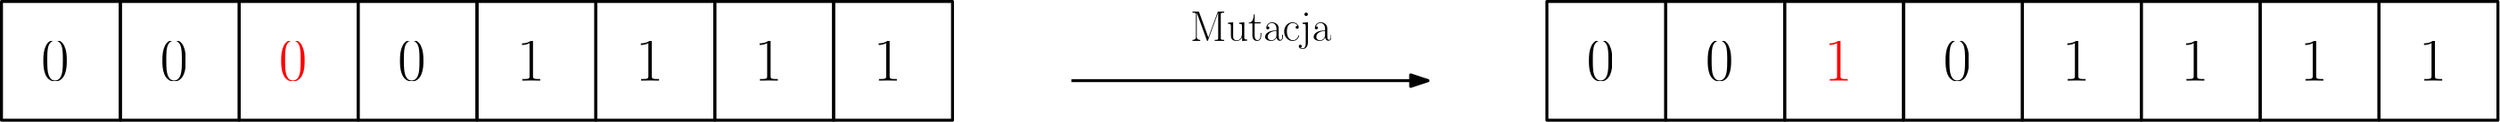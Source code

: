 <?xml version="1.0"?>
<!DOCTYPE ipe SYSTEM "ipe.dtd">
<ipe version="70206" creator="Ipe 7.2.7">
<info created="D:20191228213227" modified="D:20191228222044"/>
<ipestyle name="basic">
<symbol name="arrow/arc(spx)">
<path stroke="sym-stroke" fill="sym-stroke" pen="sym-pen">
0 0 m
-1 0.333 l
-1 -0.333 l
h
</path>
</symbol>
<symbol name="arrow/farc(spx)">
<path stroke="sym-stroke" fill="white" pen="sym-pen">
0 0 m
-1 0.333 l
-1 -0.333 l
h
</path>
</symbol>
<symbol name="arrow/ptarc(spx)">
<path stroke="sym-stroke" fill="sym-stroke" pen="sym-pen">
0 0 m
-1 0.333 l
-0.8 0 l
-1 -0.333 l
h
</path>
</symbol>
<symbol name="arrow/fptarc(spx)">
<path stroke="sym-stroke" fill="white" pen="sym-pen">
0 0 m
-1 0.333 l
-0.8 0 l
-1 -0.333 l
h
</path>
</symbol>
<symbol name="mark/circle(sx)" transformations="translations">
<path fill="sym-stroke">
0.6 0 0 0.6 0 0 e
0.4 0 0 0.4 0 0 e
</path>
</symbol>
<symbol name="mark/disk(sx)" transformations="translations">
<path fill="sym-stroke">
0.6 0 0 0.6 0 0 e
</path>
</symbol>
<symbol name="mark/fdisk(sfx)" transformations="translations">
<group>
<path fill="sym-fill">
0.5 0 0 0.5 0 0 e
</path>
<path fill="sym-stroke" fillrule="eofill">
0.6 0 0 0.6 0 0 e
0.4 0 0 0.4 0 0 e
</path>
</group>
</symbol>
<symbol name="mark/box(sx)" transformations="translations">
<path fill="sym-stroke" fillrule="eofill">
-0.6 -0.6 m
0.6 -0.6 l
0.6 0.6 l
-0.6 0.6 l
h
-0.4 -0.4 m
0.4 -0.4 l
0.4 0.4 l
-0.4 0.4 l
h
</path>
</symbol>
<symbol name="mark/square(sx)" transformations="translations">
<path fill="sym-stroke">
-0.6 -0.6 m
0.6 -0.6 l
0.6 0.6 l
-0.6 0.6 l
h
</path>
</symbol>
<symbol name="mark/fsquare(sfx)" transformations="translations">
<group>
<path fill="sym-fill">
-0.5 -0.5 m
0.5 -0.5 l
0.5 0.5 l
-0.5 0.5 l
h
</path>
<path fill="sym-stroke" fillrule="eofill">
-0.6 -0.6 m
0.6 -0.6 l
0.6 0.6 l
-0.6 0.6 l
h
-0.4 -0.4 m
0.4 -0.4 l
0.4 0.4 l
-0.4 0.4 l
h
</path>
</group>
</symbol>
<symbol name="mark/cross(sx)" transformations="translations">
<group>
<path fill="sym-stroke">
-0.43 -0.57 m
0.57 0.43 l
0.43 0.57 l
-0.57 -0.43 l
h
</path>
<path fill="sym-stroke">
-0.43 0.57 m
0.57 -0.43 l
0.43 -0.57 l
-0.57 0.43 l
h
</path>
</group>
</symbol>
<symbol name="arrow/fnormal(spx)">
<path stroke="sym-stroke" fill="white" pen="sym-pen">
0 0 m
-1 0.333 l
-1 -0.333 l
h
</path>
</symbol>
<symbol name="arrow/pointed(spx)">
<path stroke="sym-stroke" fill="sym-stroke" pen="sym-pen">
0 0 m
-1 0.333 l
-0.8 0 l
-1 -0.333 l
h
</path>
</symbol>
<symbol name="arrow/fpointed(spx)">
<path stroke="sym-stroke" fill="white" pen="sym-pen">
0 0 m
-1 0.333 l
-0.8 0 l
-1 -0.333 l
h
</path>
</symbol>
<symbol name="arrow/linear(spx)">
<path stroke="sym-stroke" pen="sym-pen">
-1 0.333 m
0 0 l
-1 -0.333 l
</path>
</symbol>
<symbol name="arrow/fdouble(spx)">
<path stroke="sym-stroke" fill="white" pen="sym-pen">
0 0 m
-1 0.333 l
-1 -0.333 l
h
-1 0 m
-2 0.333 l
-2 -0.333 l
h
</path>
</symbol>
<symbol name="arrow/double(spx)">
<path stroke="sym-stroke" fill="sym-stroke" pen="sym-pen">
0 0 m
-1 0.333 l
-1 -0.333 l
h
-1 0 m
-2 0.333 l
-2 -0.333 l
h
</path>
</symbol>
<pen name="heavier" value="0.8"/>
<pen name="fat" value="1.2"/>
<pen name="ultrafat" value="2"/>
<symbolsize name="large" value="5"/>
<symbolsize name="small" value="2"/>
<symbolsize name="tiny" value="1.1"/>
<arrowsize name="large" value="10"/>
<arrowsize name="small" value="5"/>
<arrowsize name="tiny" value="3"/>
<color name="red" value="1 0 0"/>
<color name="green" value="0 1 0"/>
<color name="blue" value="0 0 1"/>
<color name="yellow" value="1 1 0"/>
<color name="orange" value="1 0.647 0"/>
<color name="gold" value="1 0.843 0"/>
<color name="purple" value="0.627 0.125 0.941"/>
<color name="gray" value="0.745"/>
<color name="brown" value="0.647 0.165 0.165"/>
<color name="navy" value="0 0 0.502"/>
<color name="pink" value="1 0.753 0.796"/>
<color name="seagreen" value="0.18 0.545 0.341"/>
<color name="turquoise" value="0.251 0.878 0.816"/>
<color name="violet" value="0.933 0.51 0.933"/>
<color name="darkblue" value="0 0 0.545"/>
<color name="darkcyan" value="0 0.545 0.545"/>
<color name="darkgray" value="0.663"/>
<color name="darkgreen" value="0 0.392 0"/>
<color name="darkmagenta" value="0.545 0 0.545"/>
<color name="darkorange" value="1 0.549 0"/>
<color name="darkred" value="0.545 0 0"/>
<color name="lightblue" value="0.678 0.847 0.902"/>
<color name="lightcyan" value="0.878 1 1"/>
<color name="lightgray" value="0.827"/>
<color name="lightgreen" value="0.565 0.933 0.565"/>
<color name="lightyellow" value="1 1 0.878"/>
<dashstyle name="dashed" value="[4] 0"/>
<dashstyle name="dotted" value="[1 3] 0"/>
<dashstyle name="dash dotted" value="[4 2 1 2] 0"/>
<dashstyle name="dash dot dotted" value="[4 2 1 2 1 2] 0"/>
<textsize name="large" value="\large"/>
<textsize name="Large" value="\Large"/>
<textsize name="LARGE" value="\LARGE"/>
<textsize name="huge" value="\huge"/>
<textsize name="Huge" value="\Huge"/>
<textsize name="small" value="\small"/>
<textsize name="footnote" value="\footnotesize"/>
<textsize name="tiny" value="\tiny"/>
<textstyle name="center" begin="\begin{center}" end="\end{center}"/>
<textstyle name="itemize" begin="\begin{itemize}" end="\end{itemize}"/>
<textstyle name="item" begin="\begin{itemize}\item{}" end="\end{itemize}"/>
<gridsize name="4 pts" value="4"/>
<gridsize name="8 pts (~3 mm)" value="8"/>
<gridsize name="16 pts (~6 mm)" value="16"/>
<gridsize name="32 pts (~12 mm)" value="32"/>
<gridsize name="10 pts (~3.5 mm)" value="10"/>
<gridsize name="20 pts (~7 mm)" value="20"/>
<gridsize name="14 pts (~5 mm)" value="14"/>
<gridsize name="28 pts (~10 mm)" value="28"/>
<gridsize name="56 pts (~20 mm)" value="56"/>
<anglesize name="90 deg" value="90"/>
<anglesize name="60 deg" value="60"/>
<anglesize name="45 deg" value="45"/>
<anglesize name="30 deg" value="30"/>
<anglesize name="22.5 deg" value="22.5"/>
<opacity name="10%" value="0.1"/>
<opacity name="30%" value="0.3"/>
<opacity name="50%" value="0.5"/>
<opacity name="75%" value="0.75"/>
<layout paper="1100 400" origin="0 0" frame="1100 400"/>
<tiling name="falling" angle="-60" step="4" width="1"/>
<tiling name="rising" angle="30" step="4" width="1"/>
</ipestyle>
<page>
<layer name="alpha"/>
<view layers="alpha" active="alpha"/>
<path layer="alpha" matrix="1 0 0 1 32 -496" stroke="black" pen="fat" arrow="normal/normal">
448 672 m
592 672 l
</path>
<text matrix="1 0 0 1 48 -496" transformations="translations" pos="480 688" stroke="black" type="label" width="57.059" height="11.76" depth="3.35" valign="baseline" size="LARGE">Mutacja</text>
<text matrix="1 0 0 1 128 -544" transformations="translations" pos="128 720" stroke="black" type="label" width="11.368" height="15.978" depth="0" valign="baseline" size="Huge">1</text>
<path matrix="1 0 0 1 128 -544" stroke="black" pen="fat">
112 752 m
112 704 l
160 704 l
160 752 l
h
</path>
<path matrix="1 0 0 1 128 -544" stroke="black" pen="fat">
160 752 m
160 704 l
208 704 l
208 752 l
h
</path>
<path matrix="1 0 0 1 128 -544" stroke="black" pen="fat">
208 752 m
208 704 l
256 704 l
256 752 l
h
</path>
<path matrix="1 0 0 1 128 -544" stroke="black" pen="fat">
256 704 m
256 752 l
304 752 l
304 704 l
h
</path>
<path matrix="1 0 0 1 128 -560" stroke="black" pen="fat">
128 720 m
128 720 l
128 720 l
128 720 l
h
</path>
<path matrix="1 0 0 1 208 -544" stroke="black" pen="fat">
128 720 m
128 720 l
128 720 l
128 720 l
h
</path>
<path matrix="1 0 0 1 112 -544" stroke="black" pen="fat">
128 720 m
128 720 l
128 720 l
128 720 l
h
</path>
<text matrix="1 0 0 1 224 -544" transformations="translations" pos="128 720" stroke="black" type="label" width="11.368" height="15.978" depth="0" valign="baseline" size="Huge">1</text>
<text matrix="1 0 0 1 272 -544" transformations="translations" pos="128 720" stroke="black" type="label" width="11.368" height="15.978" depth="0" valign="baseline" size="Huge">1</text>
<text matrix="1 0 0 1 176 -544" transformations="translations" pos="128 720" stroke="black" type="label" width="11.368" height="15.978" depth="0" valign="baseline" size="Huge">1</text>
<text matrix="1 0 0 1 -64 -544" transformations="translations" pos="176 720" stroke="black" type="label" width="11.368" height="15.978" depth="0" valign="baseline" size="Huge">0</text>
<path matrix="1 0 0 1 -256 -544" stroke="black" pen="fat">
304 752 m
304 704 l
352 704 l
352 752 l
h
</path>
<path matrix="1 0 0 1 -256 -544" stroke="black" pen="fat">
352 704 m
352 752 l
400 752 l
400 704 l
h
</path>
<path matrix="1 0 0 1 -256 -544" stroke="black" pen="fat">
400 752 m
400 704 l
448 704 l
448 752 l
h
</path>
<path matrix="1 0 0 1 -256 -544" stroke="black" pen="fat">
448 704 m
448 752 l
496 752 l
496 704 l
h
</path>
<text matrix="1 0 0 1 -112 -544" transformations="translations" pos="176 720" stroke="black" type="label" width="11.368" height="15.978" depth="0" valign="baseline" size="Huge">0</text>
<text matrix="1 0 0 1 -16 -544" transformations="translations" pos="176 720" stroke="red" type="label" width="11.368" height="15.978" depth="0" valign="baseline" size="Huge">0</text>
<text matrix="1 0 0 1 32 -544" transformations="translations" pos="176 720" stroke="black" type="label" width="11.368" height="15.978" depth="0" valign="baseline" size="Huge">0</text>
<text matrix="1 0 0 1 752 -544" transformations="translations" pos="128 720" stroke="black" type="label" width="11.368" height="15.978" depth="0" valign="baseline" size="Huge">1</text>
<path matrix="1 0 0 1 752 -544" stroke="black" pen="fat">
112 752 m
112 704 l
160 704 l
160 752 l
h
</path>
<path matrix="1 0 0 1 752 -544" stroke="black" pen="fat">
160 752 m
160 704 l
208 704 l
208 752 l
h
</path>
<path matrix="1 0 0 1 752 -544" stroke="black" pen="fat">
208 752 m
208 704 l
256 704 l
256 752 l
h
</path>
<path matrix="1 0 0 1 752 -544" stroke="black" pen="fat">
256 704 m
256 752 l
304 752 l
304 704 l
h
</path>
<path matrix="1 0 0 1 752 -560" stroke="black" pen="fat">
128 720 m
128 720 l
128 720 l
128 720 l
h
</path>
<path matrix="1 0 0 1 832 -544" stroke="black" pen="fat">
128 720 m
128 720 l
128 720 l
128 720 l
h
</path>
<path matrix="1 0 0 1 736 -544" stroke="black" pen="fat">
128 720 m
128 720 l
128 720 l
128 720 l
h
</path>
<text matrix="1 0 0 1 848 -544" transformations="translations" pos="128 720" stroke="black" type="label" width="11.368" height="15.978" depth="0" valign="baseline" size="Huge">1</text>
<text matrix="1 0 0 1 896 -544" transformations="translations" pos="128 720" stroke="black" type="label" width="11.368" height="15.978" depth="0" valign="baseline" size="Huge">1</text>
<text matrix="1 0 0 1 800 -544" transformations="translations" pos="128 720" stroke="black" type="label" width="11.368" height="15.978" depth="0" valign="baseline" size="Huge">1</text>
<text matrix="1 0 0 1 560 -544" transformations="translations" pos="176 720" stroke="black" type="label" width="11.368" height="15.978" depth="0" valign="baseline" size="Huge">0</text>
<path matrix="1 0 0 1 368 -544" stroke="black" pen="fat">
304 752 m
304 704 l
352 704 l
352 752 l
h
</path>
<path matrix="1 0 0 1 368 -544" stroke="black" pen="fat">
352 704 m
352 752 l
400 752 l
400 704 l
h
</path>
<path matrix="1 0 0 1 368 -544" stroke="black" pen="fat">
400 752 m
400 704 l
448 704 l
448 752 l
h
</path>
<path matrix="1 0 0 1 368 -544" stroke="black" pen="fat">
448 704 m
448 752 l
496 752 l
496 704 l
h
</path>
<text matrix="1 0 0 1 512 -544" transformations="translations" pos="176 720" stroke="black" type="label" width="11.368" height="15.978" depth="0" valign="baseline" size="Huge">0</text>
<text matrix="1 0 0 1 608 -544" transformations="translations" pos="176 720" stroke="red" type="label" width="11.368" height="15.978" depth="0" valign="baseline" size="Huge">1</text>
<text matrix="1 0 0 1 656 -544" transformations="translations" pos="176 720" stroke="black" type="label" width="11.368" height="15.978" depth="0" valign="baseline" size="Huge">0</text>
</page>
</ipe>
